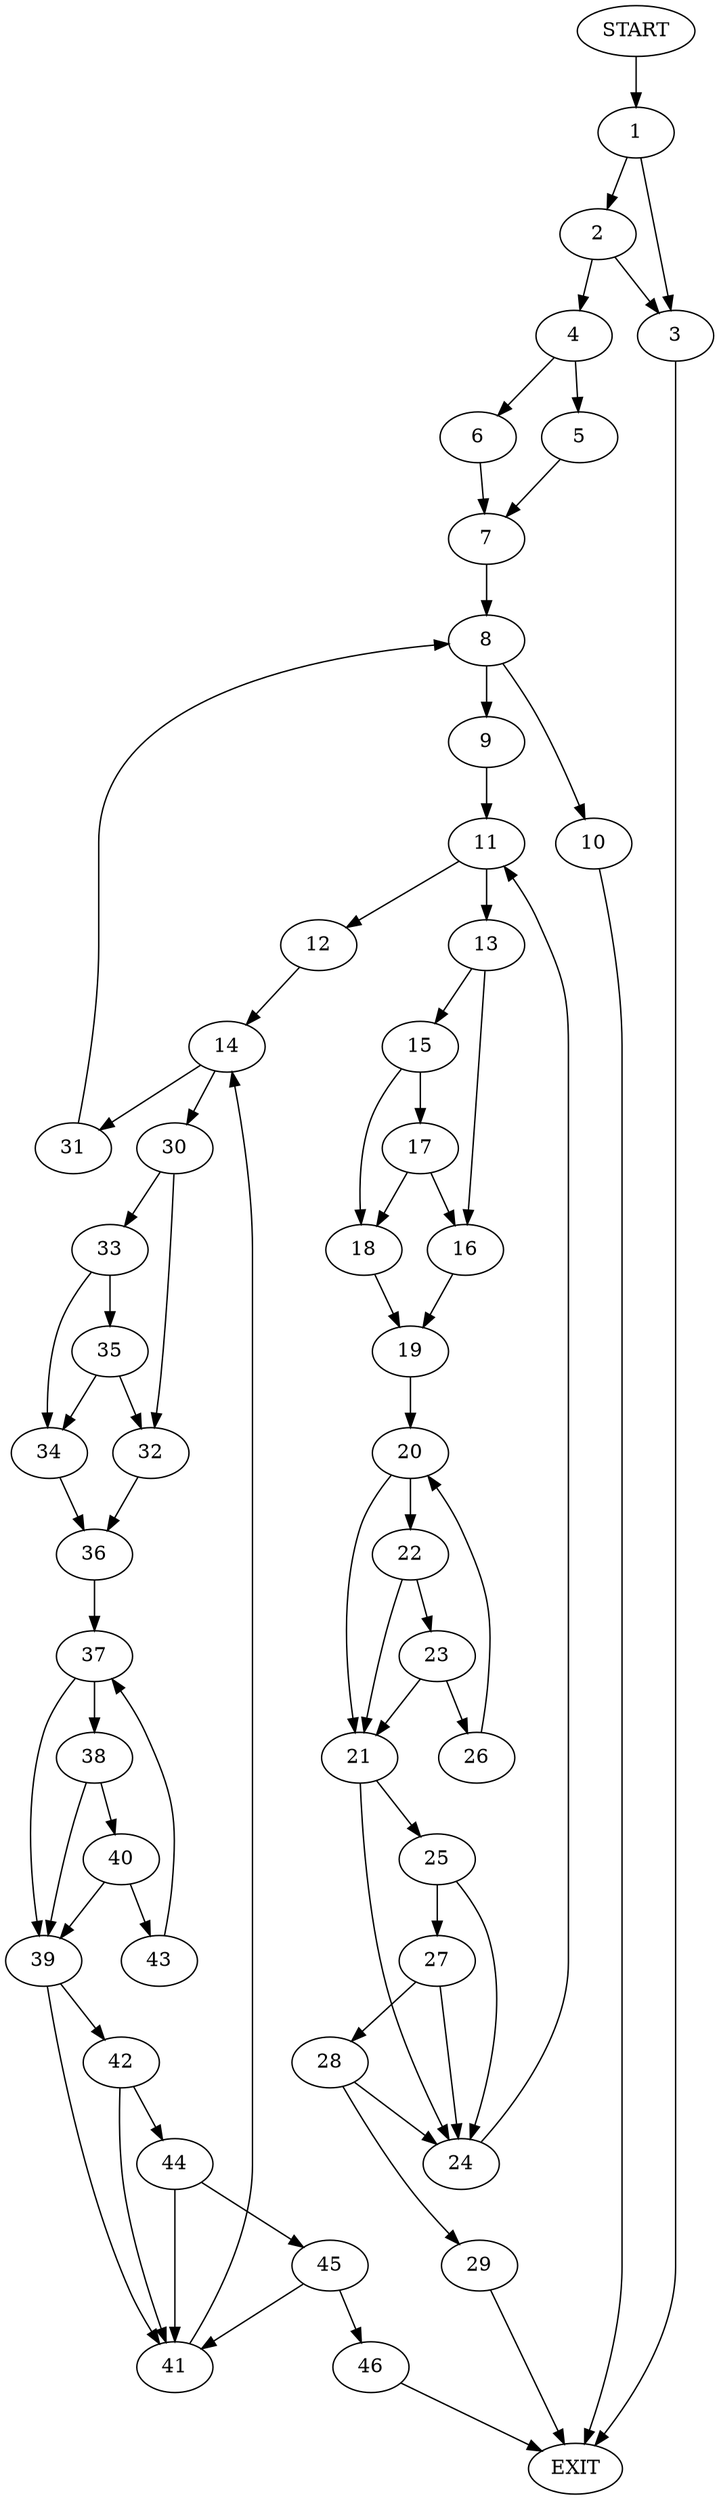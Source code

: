 digraph {
0 [label="START"]
47 [label="EXIT"]
0 -> 1
1 -> 2
1 -> 3
3 -> 47
2 -> 3
2 -> 4
4 -> 5
4 -> 6
5 -> 7
6 -> 7
7 -> 8
8 -> 9
8 -> 10
10 -> 47
9 -> 11
11 -> 12
11 -> 13
12 -> 14
13 -> 15
13 -> 16
15 -> 17
15 -> 18
16 -> 19
18 -> 19
17 -> 18
17 -> 16
19 -> 20
20 -> 21
20 -> 22
22 -> 23
22 -> 21
21 -> 24
21 -> 25
23 -> 26
23 -> 21
26 -> 20
25 -> 24
25 -> 27
24 -> 11
27 -> 28
27 -> 24
28 -> 29
28 -> 24
29 -> 47
14 -> 30
14 -> 31
31 -> 8
30 -> 32
30 -> 33
33 -> 34
33 -> 35
32 -> 36
35 -> 34
35 -> 32
34 -> 36
36 -> 37
37 -> 38
37 -> 39
38 -> 39
38 -> 40
39 -> 41
39 -> 42
40 -> 43
40 -> 39
43 -> 37
41 -> 14
42 -> 41
42 -> 44
44 -> 41
44 -> 45
45 -> 41
45 -> 46
46 -> 47
}

